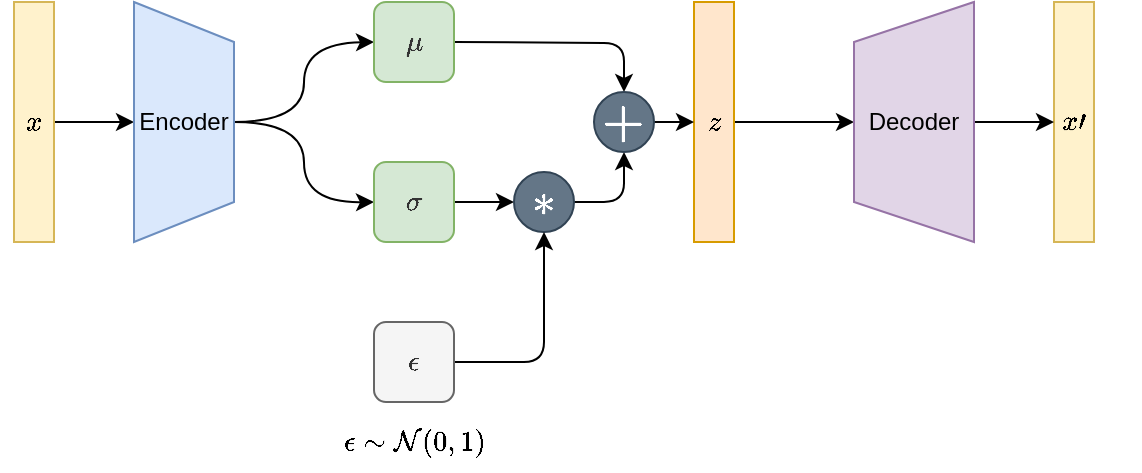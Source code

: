 <mxfile version="14.5.1" type="device"><diagram id="OJ_qq68QXw_srmPLjzjT" name="Page-1"><mxGraphModel dx="1086" dy="806" grid="1" gridSize="10" guides="1" tooltips="1" connect="1" arrows="1" fold="1" page="1" pageScale="1" pageWidth="850" pageHeight="1100" math="1" shadow="0"><root><mxCell id="0"/><mxCell id="1" parent="0"/><mxCell id="cB-UK6aiMlg4WFt0WH78-2" style="edgeStyle=orthogonalEdgeStyle;rounded=0;orthogonalLoop=1;jettySize=auto;html=1;exitX=1;exitY=0.5;exitDx=0;exitDy=0;entryX=0.5;entryY=1;entryDx=0;entryDy=0;" parent="1" source="5YR8aupBPrusNx5Jibgu-2" target="5YR8aupBPrusNx5Jibgu-9" edge="1"><mxGeometry relative="1" as="geometry"/></mxCell><mxCell id="5YR8aupBPrusNx5Jibgu-2" value="$$x$$" style="rounded=0;whiteSpace=wrap;html=1;fillColor=#fff2cc;strokeColor=#d6b656;" parent="1" vertex="1"><mxGeometry width="20" height="120" as="geometry"/></mxCell><mxCell id="MSeVoRULHeVGz6wacls1-6" style="edgeStyle=orthogonalEdgeStyle;rounded=1;orthogonalLoop=1;jettySize=auto;html=1;exitX=1;exitY=0.5;exitDx=0;exitDy=0;entryX=0.5;entryY=0;entryDx=0;entryDy=0;fontSize=16;" parent="1" target="MSeVoRULHeVGz6wacls1-2" edge="1"><mxGeometry relative="1" as="geometry"><mxPoint x="220" y="20" as="sourcePoint"/></mxGeometry></mxCell><mxCell id="MSeVoRULHeVGz6wacls1-4" style="edgeStyle=orthogonalEdgeStyle;rounded=0;orthogonalLoop=1;jettySize=auto;html=1;exitX=1;exitY=0.5;exitDx=0;exitDy=0;entryX=0;entryY=0.5;entryDx=0;entryDy=0;fontSize=16;" parent="1" target="MSeVoRULHeVGz6wacls1-1" edge="1"><mxGeometry relative="1" as="geometry"><mxPoint x="220" y="100" as="sourcePoint"/></mxGeometry></mxCell><mxCell id="cB-UK6aiMlg4WFt0WH78-12" style="edgeStyle=orthogonalEdgeStyle;rounded=0;orthogonalLoop=1;jettySize=auto;html=1;exitX=1;exitY=0.5;exitDx=0;exitDy=0;entryX=0.5;entryY=0;entryDx=0;entryDy=0;endArrow=classic;endFill=1;" parent="1" source="5YR8aupBPrusNx5Jibgu-7" target="5YR8aupBPrusNx5Jibgu-10" edge="1"><mxGeometry relative="1" as="geometry"/></mxCell><mxCell id="5YR8aupBPrusNx5Jibgu-7" value="$$z$$" style="rounded=0;whiteSpace=wrap;html=1;fillColor=#ffe6cc;strokeColor=#d79b00;" parent="1" vertex="1"><mxGeometry x="340" width="20" height="120" as="geometry"/></mxCell><mxCell id="5YR8aupBPrusNx5Jibgu-8" value="$$x\prime$$" style="rounded=0;whiteSpace=wrap;html=1;fillColor=#fff2cc;strokeColor=#d6b656;" parent="1" vertex="1"><mxGeometry x="520" width="20" height="120" as="geometry"/></mxCell><mxCell id="cB-UK6aiMlg4WFt0WH78-4" style="edgeStyle=orthogonalEdgeStyle;orthogonalLoop=1;jettySize=auto;html=1;exitX=0.5;exitY=0;exitDx=0;exitDy=0;entryX=0;entryY=0.5;entryDx=0;entryDy=0;curved=1;" parent="1" source="5YR8aupBPrusNx5Jibgu-9" edge="1"><mxGeometry relative="1" as="geometry"><mxPoint x="180" y="20" as="targetPoint"/></mxGeometry></mxCell><mxCell id="cB-UK6aiMlg4WFt0WH78-5" style="edgeStyle=orthogonalEdgeStyle;orthogonalLoop=1;jettySize=auto;html=1;exitX=0.5;exitY=0;exitDx=0;exitDy=0;entryX=0;entryY=0.5;entryDx=0;entryDy=0;curved=1;" parent="1" source="5YR8aupBPrusNx5Jibgu-9" edge="1"><mxGeometry relative="1" as="geometry"><mxPoint x="180" y="100" as="targetPoint"/></mxGeometry></mxCell><mxCell id="5YR8aupBPrusNx5Jibgu-9" value="Encoder" style="shape=trapezoid;perimeter=trapezoidPerimeter;whiteSpace=wrap;html=1;fixedSize=1;direction=south;fillColor=#dae8fc;strokeColor=#6c8ebf;" parent="1" vertex="1"><mxGeometry x="60" width="50" height="120" as="geometry"/></mxCell><mxCell id="cB-UK6aiMlg4WFt0WH78-13" style="edgeStyle=orthogonalEdgeStyle;rounded=0;orthogonalLoop=1;jettySize=auto;html=1;exitX=0.5;exitY=1;exitDx=0;exitDy=0;entryX=0;entryY=0.5;entryDx=0;entryDy=0;endArrow=classic;endFill=1;" parent="1" source="5YR8aupBPrusNx5Jibgu-10" target="5YR8aupBPrusNx5Jibgu-8" edge="1"><mxGeometry relative="1" as="geometry"/></mxCell><mxCell id="5YR8aupBPrusNx5Jibgu-10" value="Decoder" style="shape=trapezoid;perimeter=trapezoidPerimeter;whiteSpace=wrap;html=1;fixedSize=1;direction=north;fillColor=#e1d5e7;strokeColor=#9673a6;" parent="1" vertex="1"><mxGeometry x="420" width="60" height="120" as="geometry"/></mxCell><mxCell id="cB-UK6aiMlg4WFt0WH78-6" value="$$\epsilon \sim \mathcal{N}(0, 1)$$" style="text;html=1;strokeColor=none;fillColor=none;align=center;verticalAlign=middle;whiteSpace=wrap;rounded=0;" parent="1" vertex="1"><mxGeometry x="110" y="210" width="180" height="20" as="geometry"/></mxCell><mxCell id="MSeVoRULHeVGz6wacls1-5" style="edgeStyle=orthogonalEdgeStyle;rounded=1;orthogonalLoop=1;jettySize=auto;html=1;exitX=1;exitY=0.5;exitDx=0;exitDy=0;entryX=0.5;entryY=1;entryDx=0;entryDy=0;fontSize=16;" parent="1" source="MSeVoRULHeVGz6wacls1-1" target="MSeVoRULHeVGz6wacls1-2" edge="1"><mxGeometry relative="1" as="geometry"/></mxCell><mxCell id="MSeVoRULHeVGz6wacls1-1" value="$$*$$" style="ellipse;whiteSpace=wrap;html=1;aspect=fixed;fontSize=20;fillColor=#647687;strokeColor=#314354;fontColor=#ffffff;" parent="1" vertex="1"><mxGeometry x="250" y="85" width="30" height="30" as="geometry"/></mxCell><mxCell id="MSeVoRULHeVGz6wacls1-7" style="edgeStyle=orthogonalEdgeStyle;rounded=0;orthogonalLoop=1;jettySize=auto;html=1;exitX=1;exitY=0.5;exitDx=0;exitDy=0;entryX=0;entryY=0.5;entryDx=0;entryDy=0;fontSize=16;" parent="1" source="MSeVoRULHeVGz6wacls1-2" target="5YR8aupBPrusNx5Jibgu-7" edge="1"><mxGeometry relative="1" as="geometry"/></mxCell><mxCell id="MSeVoRULHeVGz6wacls1-2" value="$$\mathbf{+}$$" style="ellipse;whiteSpace=wrap;html=1;aspect=fixed;fontSize=20;fillColor=#647687;strokeColor=#314354;fontColor=#ffffff;verticalAlign=middle;align=center;" parent="1" vertex="1"><mxGeometry x="290" y="45" width="30" height="30" as="geometry"/></mxCell><mxCell id="MSeVoRULHeVGz6wacls1-9" style="edgeStyle=orthogonalEdgeStyle;rounded=1;orthogonalLoop=1;jettySize=auto;html=1;exitX=1;exitY=0.5;exitDx=0;exitDy=0;entryX=0.5;entryY=1;entryDx=0;entryDy=0;fontSize=14;" parent="1" source="MSeVoRULHeVGz6wacls1-8" target="MSeVoRULHeVGz6wacls1-1" edge="1"><mxGeometry relative="1" as="geometry"/></mxCell><mxCell id="MSeVoRULHeVGz6wacls1-8" value="&#10;&#10;&lt;span style=&quot;color: rgb(51, 51, 51); font-family: helvetica; font-size: 12px; font-style: normal; font-weight: 400; letter-spacing: normal; text-align: center; text-indent: 0px; text-transform: none; word-spacing: 0px; background-color: rgb(248, 249, 250); display: inline; float: none;&quot;&gt;$$\epsilon$$&lt;/span&gt;&#10;&#10;" style="rounded=1;whiteSpace=wrap;html=1;fontSize=14;align=center;fillColor=#f5f5f5;strokeColor=#666666;fontColor=#333333;" parent="1" vertex="1"><mxGeometry x="180" y="160" width="40" height="40" as="geometry"/></mxCell><mxCell id="MSeVoRULHeVGz6wacls1-10" value="&lt;span style=&quot;color: rgb(51 , 51 , 51) ; font-family: &amp;#34;helvetica&amp;#34; ; font-size: 12px ; font-style: normal ; font-weight: 400 ; letter-spacing: normal ; text-align: center ; text-indent: 0px ; text-transform: none ; word-spacing: 0px ; background-color: rgb(248 , 249 , 250) ; display: inline ; float: none&quot;&gt;$$\sigma$$&lt;/span&gt;" style="rounded=1;whiteSpace=wrap;html=1;fontSize=14;align=center;fillColor=#d5e8d4;strokeColor=#82b366;" parent="1" vertex="1"><mxGeometry x="180" y="80" width="40" height="40" as="geometry"/></mxCell><mxCell id="MSeVoRULHeVGz6wacls1-11" value="&lt;span style=&quot;color: rgb(51 , 51 , 51) ; font-family: &amp;#34;helvetica&amp;#34; ; font-size: 12px ; font-style: normal ; font-weight: 400 ; letter-spacing: normal ; text-align: center ; text-indent: 0px ; text-transform: none ; word-spacing: 0px ; background-color: rgb(248 , 249 , 250) ; display: inline ; float: none&quot;&gt;$$\mu$$&lt;/span&gt;" style="rounded=1;whiteSpace=wrap;html=1;fontSize=14;align=center;fillColor=#d5e8d4;strokeColor=#82b366;" parent="1" vertex="1"><mxGeometry x="180" width="40" height="40" as="geometry"/></mxCell></root></mxGraphModel></diagram></mxfile>